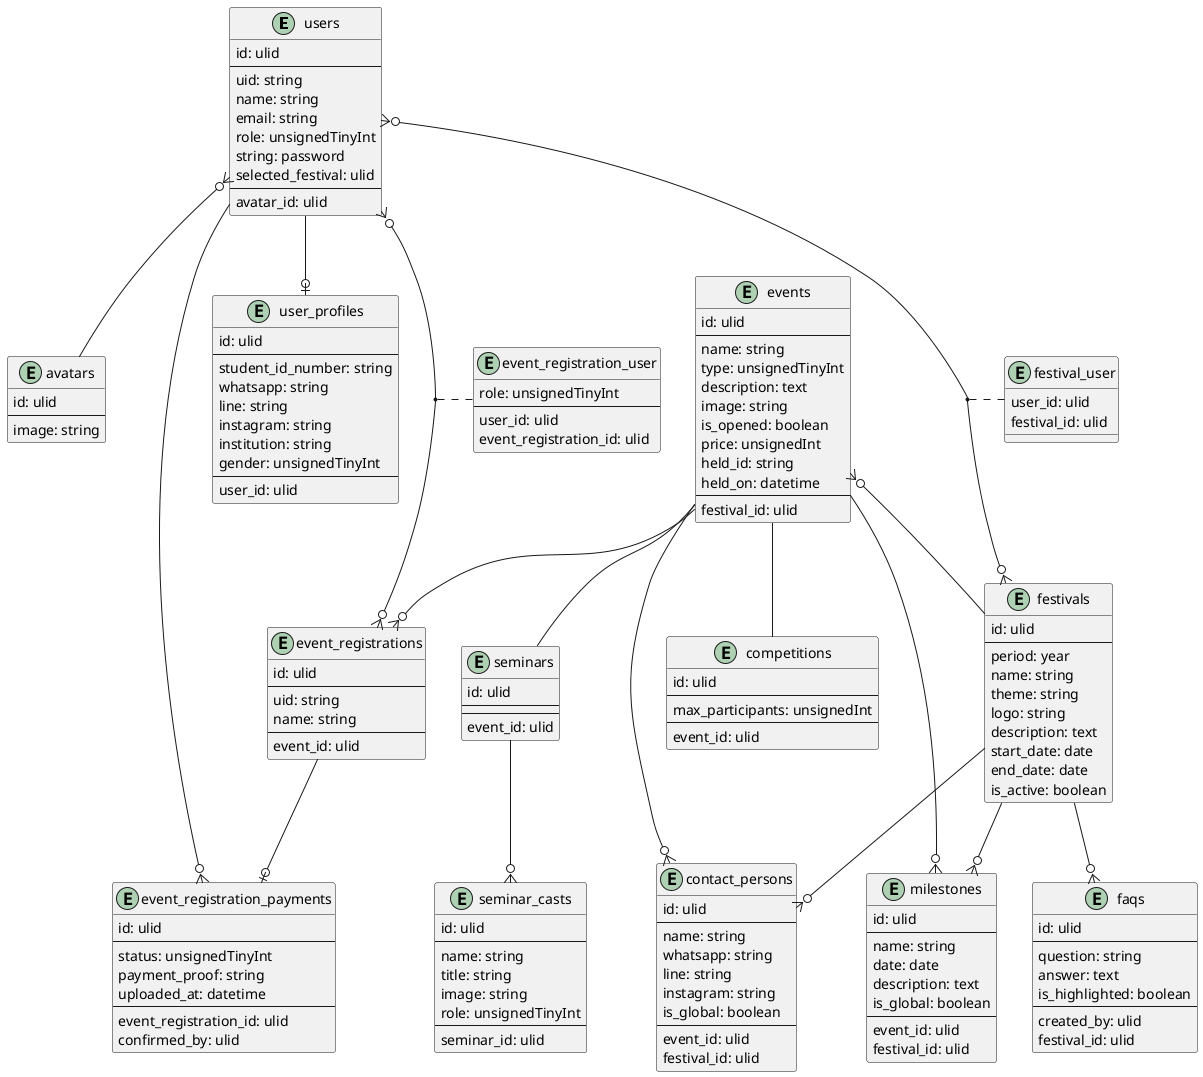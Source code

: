 @startuml database

entity users {
    id: ulid
    --
    uid: string
    name: string
    email: string
    role: unsignedTinyInt
    string: password
    selected_festival: ulid
    --
    avatar_id: ulid
}

entity user_profiles {
    id: ulid
    --
    student_id_number: string
    whatsapp: string
    line: string
    instagram: string
    institution: string
    gender: unsignedTinyInt
    --
    user_id: ulid
}

entity festivals {
    id: ulid
    --
    period: year
    name: string
    theme: string
    logo: string
    description: text
    start_date: date
    end_date: date
    is_active: boolean
}

entity events {
    id: ulid
    --
    name: string
    type: unsignedTinyInt
    description: text
    image: string
    is_opened: boolean
    price: unsignedInt
    held_id: string
    held_on: datetime
    --
    festival_id: ulid
}

entity event_registrations {
    id: ulid
    --
    uid: string
    name: string
    --
    event_id: ulid
}

entity event_registration_payments {
    id: ulid
    --
    status: unsignedTinyInt
    payment_proof: string
    uploaded_at: datetime
    --
    event_registration_id: ulid
    confirmed_by: ulid
}

entity milestones {
    id: ulid
    --
    name: string
    date: date
    description: text
    is_global: boolean
    --
    event_id: ulid
    festival_id: ulid
}

entity contact_persons {
    id: ulid
    --
    name: string
    whatsapp: string
    line: string
    instagram: string
    is_global: boolean
    --
    event_id: ulid
    festival_id: ulid
}

entity competitions {
    id: ulid
    --
    max_participants: unsignedInt
    --
    event_id: ulid
}

entity seminars {
    id: ulid
    --
    --
    event_id: ulid
}

entity seminar_casts {
    id: ulid
    --
    name: string
    title: string
    image: string
    role: unsignedTinyInt
    --
    seminar_id: ulid
}

entity faqs {
    id: ulid
    --
    question: string
    answer: text
    is_highlighted: boolean
    --
    created_by: ulid
    festival_id: ulid
}

entity event_registration_user {
    role: unsignedTinyInt
    --
    user_id: ulid
    event_registration_id: ulid
}

entity festival_user {
    user_id: ulid
    festival_id: ulid
}

entity avatars {
    id: ulid
    --
    image: string
}

events }o-- festivals

events --o{ contact_persons

events --o{ milestones

events -- competitions

events -- seminars

events --o{ event_registrations

seminars --o{ seminar_casts

festivals --o{ faqs

festivals --o{ contact_persons

festivals --o{ milestones

users --o| user_profiles

users }o--o{ festivals
(users, festivals) .. festival_user

users }o-- avatars

users }o--o{ event_registrations
(users, event_registrations) .. event_registration_user

users --o{ event_registration_payments

event_registrations --o| event_registration_payments

@enduml


